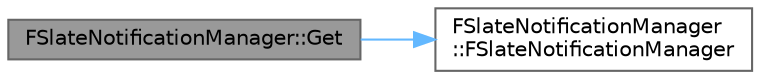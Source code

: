 digraph "FSlateNotificationManager::Get"
{
 // INTERACTIVE_SVG=YES
 // LATEX_PDF_SIZE
  bgcolor="transparent";
  edge [fontname=Helvetica,fontsize=10,labelfontname=Helvetica,labelfontsize=10];
  node [fontname=Helvetica,fontsize=10,shape=box,height=0.2,width=0.4];
  rankdir="LR";
  Node1 [id="Node000001",label="FSlateNotificationManager::Get",height=0.2,width=0.4,color="gray40", fillcolor="grey60", style="filled", fontcolor="black",tooltip="Gets the instance of this manager."];
  Node1 -> Node2 [id="edge1_Node000001_Node000002",color="steelblue1",style="solid",tooltip=" "];
  Node2 [id="Node000002",label="FSlateNotificationManager\l::FSlateNotificationManager",height=0.2,width=0.4,color="grey40", fillcolor="white", style="filled",URL="$d7/d6f/classFSlateNotificationManager.html#a55755875d1e53334af206b6c29691b3d",tooltip="Protect constructor as this is a singleton."];
}
